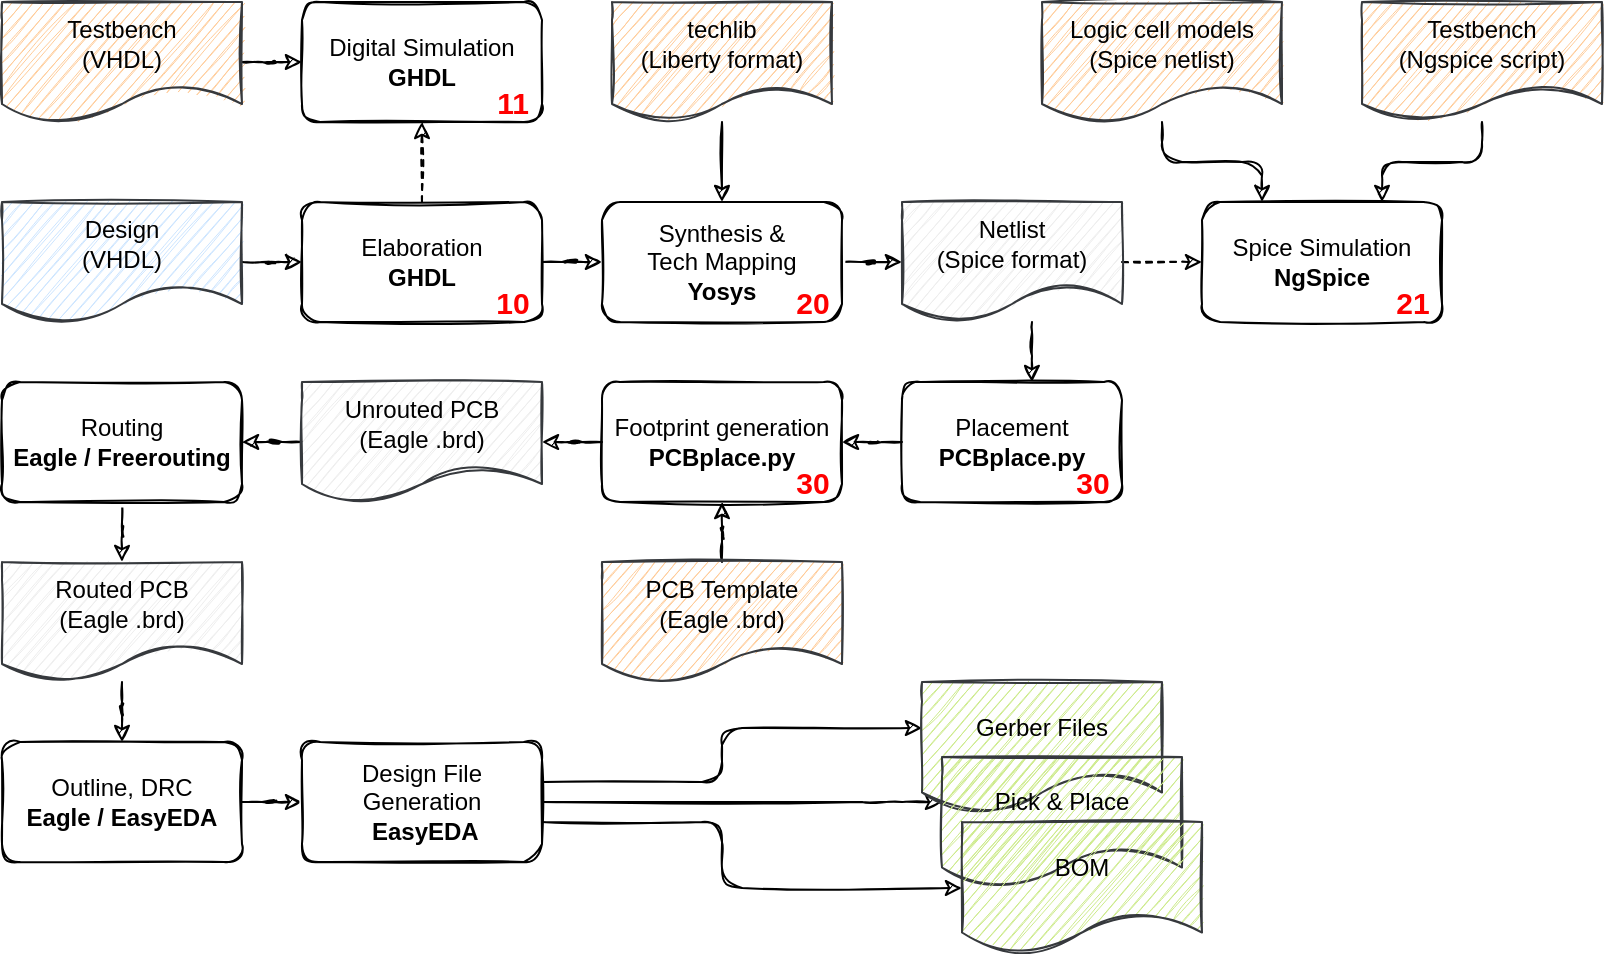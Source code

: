 <mxfile version="15.4.0" type="device"><diagram id="76pVK8txZzAylfdNwiIW" name="Seite-1"><mxGraphModel dx="1292" dy="746" grid="1" gridSize="10" guides="1" tooltips="1" connect="1" arrows="1" fold="1" page="1" pageScale="1" pageWidth="1169" pageHeight="1654" math="0" shadow="0"><root><mxCell id="0"/><mxCell id="1" parent="0"/><mxCell id="D0brOnI806T1x-EKZ3ic-13" value="" style="edgeStyle=orthogonalEdgeStyle;orthogonalLoop=1;jettySize=auto;html=1;sketch=1;" parent="1" source="D0brOnI806T1x-EKZ3ic-3" target="D0brOnI806T1x-EKZ3ic-12" edge="1"><mxGeometry relative="1" as="geometry"/></mxCell><mxCell id="D0brOnI806T1x-EKZ3ic-3" value="Design&lt;br&gt;(VHDL)" style="shape=document;whiteSpace=wrap;html=1;boundedLbl=1;fillColor=#cce5ff;strokeColor=#36393d;rounded=1;sketch=1;" parent="1" vertex="1"><mxGeometry x="50" y="230" width="120" height="60" as="geometry"/></mxCell><mxCell id="D0brOnI806T1x-EKZ3ic-15" value="" style="edgeStyle=orthogonalEdgeStyle;orthogonalLoop=1;jettySize=auto;html=1;sketch=1;" parent="1" source="D0brOnI806T1x-EKZ3ic-12" target="D0brOnI806T1x-EKZ3ic-14" edge="1"><mxGeometry relative="1" as="geometry"/></mxCell><mxCell id="4" value="" style="edgeStyle=orthogonalEdgeStyle;orthogonalLoop=1;jettySize=auto;html=1;dashed=1;sketch=1;" parent="1" source="D0brOnI806T1x-EKZ3ic-12" target="3" edge="1"><mxGeometry relative="1" as="geometry"/></mxCell><mxCell id="D0brOnI806T1x-EKZ3ic-12" value="Elaboration&lt;br&gt;&lt;b&gt;GHDL&lt;/b&gt;" style="whiteSpace=wrap;html=1;rounded=1;sketch=1;" parent="1" vertex="1"><mxGeometry x="200" y="230" width="120" height="60" as="geometry"/></mxCell><mxCell id="D0brOnI806T1x-EKZ3ic-19" value="" style="edgeStyle=orthogonalEdgeStyle;orthogonalLoop=1;jettySize=auto;html=1;sketch=1;" parent="1" source="D0brOnI806T1x-EKZ3ic-14" target="D0brOnI806T1x-EKZ3ic-18" edge="1"><mxGeometry relative="1" as="geometry"/></mxCell><mxCell id="D0brOnI806T1x-EKZ3ic-14" value="Synthesis &amp;amp; &lt;br&gt;Tech Mapping&lt;br&gt;&lt;b&gt;Yosys&lt;/b&gt;" style="whiteSpace=wrap;html=1;rounded=1;sketch=1;" parent="1" vertex="1"><mxGeometry x="350" y="230" width="120" height="60" as="geometry"/></mxCell><mxCell id="D0brOnI806T1x-EKZ3ic-21" value="" style="edgeStyle=orthogonalEdgeStyle;orthogonalLoop=1;jettySize=auto;html=1;sketch=1;" parent="1" source="D0brOnI806T1x-EKZ3ic-18" target="D0brOnI806T1x-EKZ3ic-20" edge="1"><mxGeometry relative="1" as="geometry"><Array as="points"><mxPoint x="565" y="300"/><mxPoint x="565" y="300"/></Array></mxGeometry></mxCell><mxCell id="D0brOnI806T1x-EKZ3ic-30" value="" style="edgeStyle=orthogonalEdgeStyle;orthogonalLoop=1;jettySize=auto;html=1;dashed=1;sketch=1;" parent="1" source="D0brOnI806T1x-EKZ3ic-18" target="D0brOnI806T1x-EKZ3ic-29" edge="1"><mxGeometry relative="1" as="geometry"/></mxCell><mxCell id="D0brOnI806T1x-EKZ3ic-18" value="Netlist&lt;br&gt;(Spice format)" style="shape=document;whiteSpace=wrap;html=1;boundedLbl=1;fillColor=#eeeeee;strokeColor=#36393d;rounded=1;sketch=1;" parent="1" vertex="1"><mxGeometry x="500" y="230" width="110" height="60" as="geometry"/></mxCell><mxCell id="D0brOnI806T1x-EKZ3ic-26" value="" style="edgeStyle=orthogonalEdgeStyle;orthogonalLoop=1;jettySize=auto;html=1;sketch=1;" parent="1" source="D0brOnI806T1x-EKZ3ic-20" target="D0brOnI806T1x-EKZ3ic-25" edge="1"><mxGeometry relative="1" as="geometry"/></mxCell><mxCell id="D0brOnI806T1x-EKZ3ic-20" value="Placement&lt;br&gt;&lt;b&gt;PCBplace.py&lt;/b&gt;" style="whiteSpace=wrap;html=1;rounded=1;sketch=1;" parent="1" vertex="1"><mxGeometry x="500" y="320" width="110" height="60" as="geometry"/></mxCell><mxCell id="D0brOnI806T1x-EKZ3ic-24" value="" style="edgeStyle=orthogonalEdgeStyle;orthogonalLoop=1;jettySize=auto;html=1;sketch=1;" parent="1" source="D0brOnI806T1x-EKZ3ic-22" target="D0brOnI806T1x-EKZ3ic-14" edge="1"><mxGeometry relative="1" as="geometry"/></mxCell><mxCell id="D0brOnI806T1x-EKZ3ic-22" value="techlib&lt;br&gt;(Liberty format)" style="shape=document;whiteSpace=wrap;html=1;boundedLbl=1;fillColor=#ffcc99;strokeColor=#36393d;rounded=1;sketch=1;" parent="1" vertex="1"><mxGeometry x="355" y="130" width="110" height="60" as="geometry"/></mxCell><mxCell id="D0brOnI806T1x-EKZ3ic-37" value="" style="edgeStyle=orthogonalEdgeStyle;orthogonalLoop=1;jettySize=auto;html=1;sketch=1;" parent="1" source="D0brOnI806T1x-EKZ3ic-25" target="D0brOnI806T1x-EKZ3ic-36" edge="1"><mxGeometry relative="1" as="geometry"/></mxCell><mxCell id="D0brOnI806T1x-EKZ3ic-25" value="Footprint generation&lt;br&gt;&lt;b&gt;PCBplace.py&lt;/b&gt;" style="whiteSpace=wrap;html=1;rounded=1;sketch=1;" parent="1" vertex="1"><mxGeometry x="350" y="320" width="120" height="60" as="geometry"/></mxCell><mxCell id="D0brOnI806T1x-EKZ3ic-28" value="" style="edgeStyle=orthogonalEdgeStyle;orthogonalLoop=1;jettySize=auto;html=1;sketch=1;" parent="1" source="D0brOnI806T1x-EKZ3ic-27" target="D0brOnI806T1x-EKZ3ic-25" edge="1"><mxGeometry relative="1" as="geometry"/></mxCell><mxCell id="D0brOnI806T1x-EKZ3ic-27" value="PCB Template&lt;br&gt;(Eagle .brd)" style="shape=document;whiteSpace=wrap;html=1;boundedLbl=1;fillColor=#ffcc99;strokeColor=#36393d;rounded=1;sketch=1;" parent="1" vertex="1"><mxGeometry x="350" y="410" width="120" height="60" as="geometry"/></mxCell><mxCell id="D0brOnI806T1x-EKZ3ic-29" value="Spice Simulation&lt;br&gt;&lt;b&gt;NgSpice&lt;/b&gt;" style="whiteSpace=wrap;html=1;rounded=1;sketch=1;" parent="1" vertex="1"><mxGeometry x="650" y="230" width="120" height="60" as="geometry"/></mxCell><mxCell id="D0brOnI806T1x-EKZ3ic-33" value="" style="edgeStyle=orthogonalEdgeStyle;orthogonalLoop=1;jettySize=auto;html=1;entryX=0.25;entryY=0;entryDx=0;entryDy=0;sketch=1;" parent="1" source="D0brOnI806T1x-EKZ3ic-31" target="D0brOnI806T1x-EKZ3ic-29" edge="1"><mxGeometry relative="1" as="geometry"/></mxCell><mxCell id="D0brOnI806T1x-EKZ3ic-31" value="Logic cell models&lt;br&gt;(Spice netlist)" style="shape=document;whiteSpace=wrap;html=1;boundedLbl=1;fillColor=#ffcc99;strokeColor=#36393d;rounded=1;sketch=1;" parent="1" vertex="1"><mxGeometry x="570" y="130" width="120" height="60" as="geometry"/></mxCell><mxCell id="D0brOnI806T1x-EKZ3ic-35" value="" style="edgeStyle=orthogonalEdgeStyle;orthogonalLoop=1;jettySize=auto;html=1;sketch=1;" parent="1" source="D0brOnI806T1x-EKZ3ic-32" target="D0brOnI806T1x-EKZ3ic-29" edge="1"><mxGeometry relative="1" as="geometry"><mxPoint x="760" y="210" as="targetPoint"/><Array as="points"><mxPoint x="790" y="210"/><mxPoint x="740" y="210"/></Array></mxGeometry></mxCell><mxCell id="D0brOnI806T1x-EKZ3ic-32" value="Testbench&lt;br&gt;(Ngspice script)" style="shape=document;whiteSpace=wrap;html=1;boundedLbl=1;fillColor=#ffcc99;strokeColor=#36393d;rounded=1;sketch=1;" parent="1" vertex="1"><mxGeometry x="730" y="130" width="120" height="60" as="geometry"/></mxCell><mxCell id="D0brOnI806T1x-EKZ3ic-39" value="" style="edgeStyle=orthogonalEdgeStyle;orthogonalLoop=1;jettySize=auto;html=1;sketch=1;" parent="1" source="D0brOnI806T1x-EKZ3ic-36" target="D0brOnI806T1x-EKZ3ic-38" edge="1"><mxGeometry relative="1" as="geometry"/></mxCell><mxCell id="D0brOnI806T1x-EKZ3ic-36" value="Unrouted PCB&lt;br&gt;(Eagle .brd)" style="shape=document;whiteSpace=wrap;html=1;boundedLbl=1;fillColor=#eeeeee;strokeColor=#36393d;rounded=1;sketch=1;" parent="1" vertex="1"><mxGeometry x="200" y="320" width="120" height="60" as="geometry"/></mxCell><mxCell id="D0brOnI806T1x-EKZ3ic-47" value="" style="edgeStyle=orthogonalEdgeStyle;orthogonalLoop=1;jettySize=auto;html=1;sketch=1;" parent="1" source="D0brOnI806T1x-EKZ3ic-38" target="D0brOnI806T1x-EKZ3ic-46" edge="1"><mxGeometry relative="1" as="geometry"/></mxCell><mxCell id="D0brOnI806T1x-EKZ3ic-38" value="Routing&lt;br&gt;&lt;b&gt;Eagle / Freerouting&lt;/b&gt;" style="whiteSpace=wrap;html=1;rounded=1;sketch=1;" parent="1" vertex="1"><mxGeometry x="50" y="320" width="120" height="60" as="geometry"/></mxCell><mxCell id="D0brOnI806T1x-EKZ3ic-43" value="" style="edgeStyle=orthogonalEdgeStyle;orthogonalLoop=1;jettySize=auto;html=1;sketch=1;" parent="1" source="D0brOnI806T1x-EKZ3ic-40" target="D0brOnI806T1x-EKZ3ic-42" edge="1"><mxGeometry relative="1" as="geometry"/></mxCell><mxCell id="D0brOnI806T1x-EKZ3ic-40" value="Outline, DRC&lt;br&gt;&lt;b&gt;Eagle / EasyEDA&lt;/b&gt;" style="whiteSpace=wrap;html=1;rounded=1;sketch=1;" parent="1" vertex="1"><mxGeometry x="50" y="500" width="120" height="60" as="geometry"/></mxCell><mxCell id="D0brOnI806T1x-EKZ3ic-50" value="" style="edgeStyle=orthogonalEdgeStyle;orthogonalLoop=1;jettySize=auto;html=1;sketch=1;" parent="1" source="D0brOnI806T1x-EKZ3ic-42" target="D0brOnI806T1x-EKZ3ic-49" edge="1"><mxGeometry relative="1" as="geometry"><Array as="points"><mxPoint x="410" y="520"/><mxPoint x="410" y="493"/></Array></mxGeometry></mxCell><mxCell id="D0brOnI806T1x-EKZ3ic-53" style="edgeStyle=orthogonalEdgeStyle;orthogonalLoop=1;jettySize=auto;html=1;exitX=1;exitY=0.5;exitDx=0;exitDy=0;sketch=1;" parent="1" source="D0brOnI806T1x-EKZ3ic-42" target="D0brOnI806T1x-EKZ3ic-51" edge="1"><mxGeometry relative="1" as="geometry"><Array as="points"><mxPoint x="490" y="530"/><mxPoint x="490" y="530"/></Array></mxGeometry></mxCell><mxCell id="D0brOnI806T1x-EKZ3ic-54" style="edgeStyle=orthogonalEdgeStyle;orthogonalLoop=1;jettySize=auto;html=1;exitX=0.999;exitY=0.667;exitDx=0;exitDy=0;entryX=0;entryY=0.5;entryDx=0;entryDy=0;exitPerimeter=0;sketch=1;" parent="1" source="D0brOnI806T1x-EKZ3ic-42" target="D0brOnI806T1x-EKZ3ic-52" edge="1"><mxGeometry relative="1" as="geometry"><Array as="points"><mxPoint x="410" y="540"/><mxPoint x="410" y="573"/><mxPoint x="530" y="573"/></Array></mxGeometry></mxCell><mxCell id="D0brOnI806T1x-EKZ3ic-42" value="Design File Generation&lt;br&gt;&lt;b&gt;&amp;nbsp;EasyEDA&lt;/b&gt;" style="whiteSpace=wrap;html=1;rounded=1;sketch=1;" parent="1" vertex="1"><mxGeometry x="200" y="500" width="120" height="60" as="geometry"/></mxCell><mxCell id="D0brOnI806T1x-EKZ3ic-48" value="" style="edgeStyle=orthogonalEdgeStyle;orthogonalLoop=1;jettySize=auto;html=1;sketch=1;" parent="1" source="D0brOnI806T1x-EKZ3ic-46" target="D0brOnI806T1x-EKZ3ic-40" edge="1"><mxGeometry relative="1" as="geometry"/></mxCell><mxCell id="D0brOnI806T1x-EKZ3ic-46" value="Routed PCB&lt;br&gt;(Eagle .brd)" style="shape=document;whiteSpace=wrap;html=1;boundedLbl=1;fillColor=#eeeeee;strokeColor=#36393d;rounded=1;sketch=1;" parent="1" vertex="1"><mxGeometry x="50" y="410" width="120" height="60" as="geometry"/></mxCell><mxCell id="D0brOnI806T1x-EKZ3ic-49" value="Gerber Files" style="shape=document;whiteSpace=wrap;html=1;boundedLbl=1;fillColor=#cdeb8b;strokeColor=#36393d;rounded=1;sketch=1;" parent="1" vertex="1"><mxGeometry x="510" y="470" width="120" height="65" as="geometry"/></mxCell><mxCell id="D0brOnI806T1x-EKZ3ic-51" value="Pick &amp;amp; Place" style="shape=document;whiteSpace=wrap;html=1;boundedLbl=1;fillColor=#cdeb8b;strokeColor=#36393d;rounded=1;sketch=1;" parent="1" vertex="1"><mxGeometry x="520" y="507.5" width="120" height="65" as="geometry"/></mxCell><mxCell id="D0brOnI806T1x-EKZ3ic-52" value="BOM" style="shape=document;whiteSpace=wrap;html=1;boundedLbl=1;fillColor=#cdeb8b;strokeColor=#36393d;rounded=1;sketch=1;" parent="1" vertex="1"><mxGeometry x="530" y="540" width="120" height="65" as="geometry"/></mxCell><mxCell id="3" value="Digital Simulation&lt;br&gt;&lt;b&gt;GHDL&lt;/b&gt;" style="whiteSpace=wrap;html=1;rounded=1;sketch=1;" parent="1" vertex="1"><mxGeometry x="200" y="130" width="120" height="60" as="geometry"/></mxCell><mxCell id="6" value="" style="edgeStyle=orthogonalEdgeStyle;orthogonalLoop=1;jettySize=auto;html=1;sketch=1;" parent="1" source="5" target="3" edge="1"><mxGeometry relative="1" as="geometry"/></mxCell><mxCell id="5" value="Testbench&lt;br&gt;(VHDL)" style="shape=document;whiteSpace=wrap;html=1;boundedLbl=1;fillColor=#ffcc99;strokeColor=#36393d;rounded=1;sketch=1;" parent="1" vertex="1"><mxGeometry x="50" y="130" width="120" height="60" as="geometry"/></mxCell><mxCell id="sEqo7gwVr4jrc9LUyXWS-7" value="21" style="text;html=1;align=center;verticalAlign=middle;resizable=0;points=[];autosize=1;strokeColor=none;fillColor=none;fontStyle=1;fontSize=15;labelBackgroundColor=none;labelBorderColor=none;fontColor=#FF0000;" vertex="1" parent="1"><mxGeometry x="740" y="270" width="30" height="20" as="geometry"/></mxCell><mxCell id="sEqo7gwVr4jrc9LUyXWS-10" value="10" style="text;html=1;align=center;verticalAlign=middle;resizable=0;points=[];autosize=1;strokeColor=none;fillColor=none;fontStyle=1;fontSize=15;labelBackgroundColor=none;labelBorderColor=none;fontColor=#FF0000;" vertex="1" parent="1"><mxGeometry x="290" y="270" width="30" height="20" as="geometry"/></mxCell><mxCell id="sEqo7gwVr4jrc9LUyXWS-11" value="11" style="text;html=1;align=center;verticalAlign=middle;resizable=0;points=[];autosize=1;strokeColor=none;fillColor=none;fontStyle=1;fontSize=15;labelBackgroundColor=none;labelBorderColor=none;fontColor=#FF0000;" vertex="1" parent="1"><mxGeometry x="290" y="170" width="30" height="20" as="geometry"/></mxCell><mxCell id="sEqo7gwVr4jrc9LUyXWS-12" value="20" style="text;html=1;align=center;verticalAlign=middle;resizable=0;points=[];autosize=1;strokeColor=none;fillColor=none;fontStyle=1;fontSize=15;labelBackgroundColor=none;labelBorderColor=none;fontColor=#FF0000;" vertex="1" parent="1"><mxGeometry x="440" y="270" width="30" height="20" as="geometry"/></mxCell><mxCell id="sEqo7gwVr4jrc9LUyXWS-13" value="30" style="text;html=1;align=center;verticalAlign=middle;resizable=0;points=[];autosize=1;strokeColor=none;fillColor=none;fontStyle=1;fontSize=15;labelBackgroundColor=none;labelBorderColor=none;fontColor=#FF0000;" vertex="1" parent="1"><mxGeometry x="580" y="360" width="30" height="20" as="geometry"/></mxCell><mxCell id="sEqo7gwVr4jrc9LUyXWS-14" value="30" style="text;html=1;align=center;verticalAlign=middle;resizable=0;points=[];autosize=1;strokeColor=none;fillColor=none;fontStyle=1;fontSize=15;labelBackgroundColor=none;labelBorderColor=none;fontColor=#FF0000;" vertex="1" parent="1"><mxGeometry x="440" y="360" width="30" height="20" as="geometry"/></mxCell></root></mxGraphModel></diagram></mxfile>